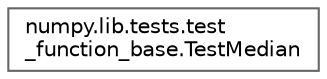 digraph "Graphical Class Hierarchy"
{
 // LATEX_PDF_SIZE
  bgcolor="transparent";
  edge [fontname=Helvetica,fontsize=10,labelfontname=Helvetica,labelfontsize=10];
  node [fontname=Helvetica,fontsize=10,shape=box,height=0.2,width=0.4];
  rankdir="LR";
  Node0 [id="Node000000",label="numpy.lib.tests.test\l_function_base.TestMedian",height=0.2,width=0.4,color="grey40", fillcolor="white", style="filled",URL="$d1/d9c/classnumpy_1_1lib_1_1tests_1_1test__function__base_1_1TestMedian.html",tooltip=" "];
}

